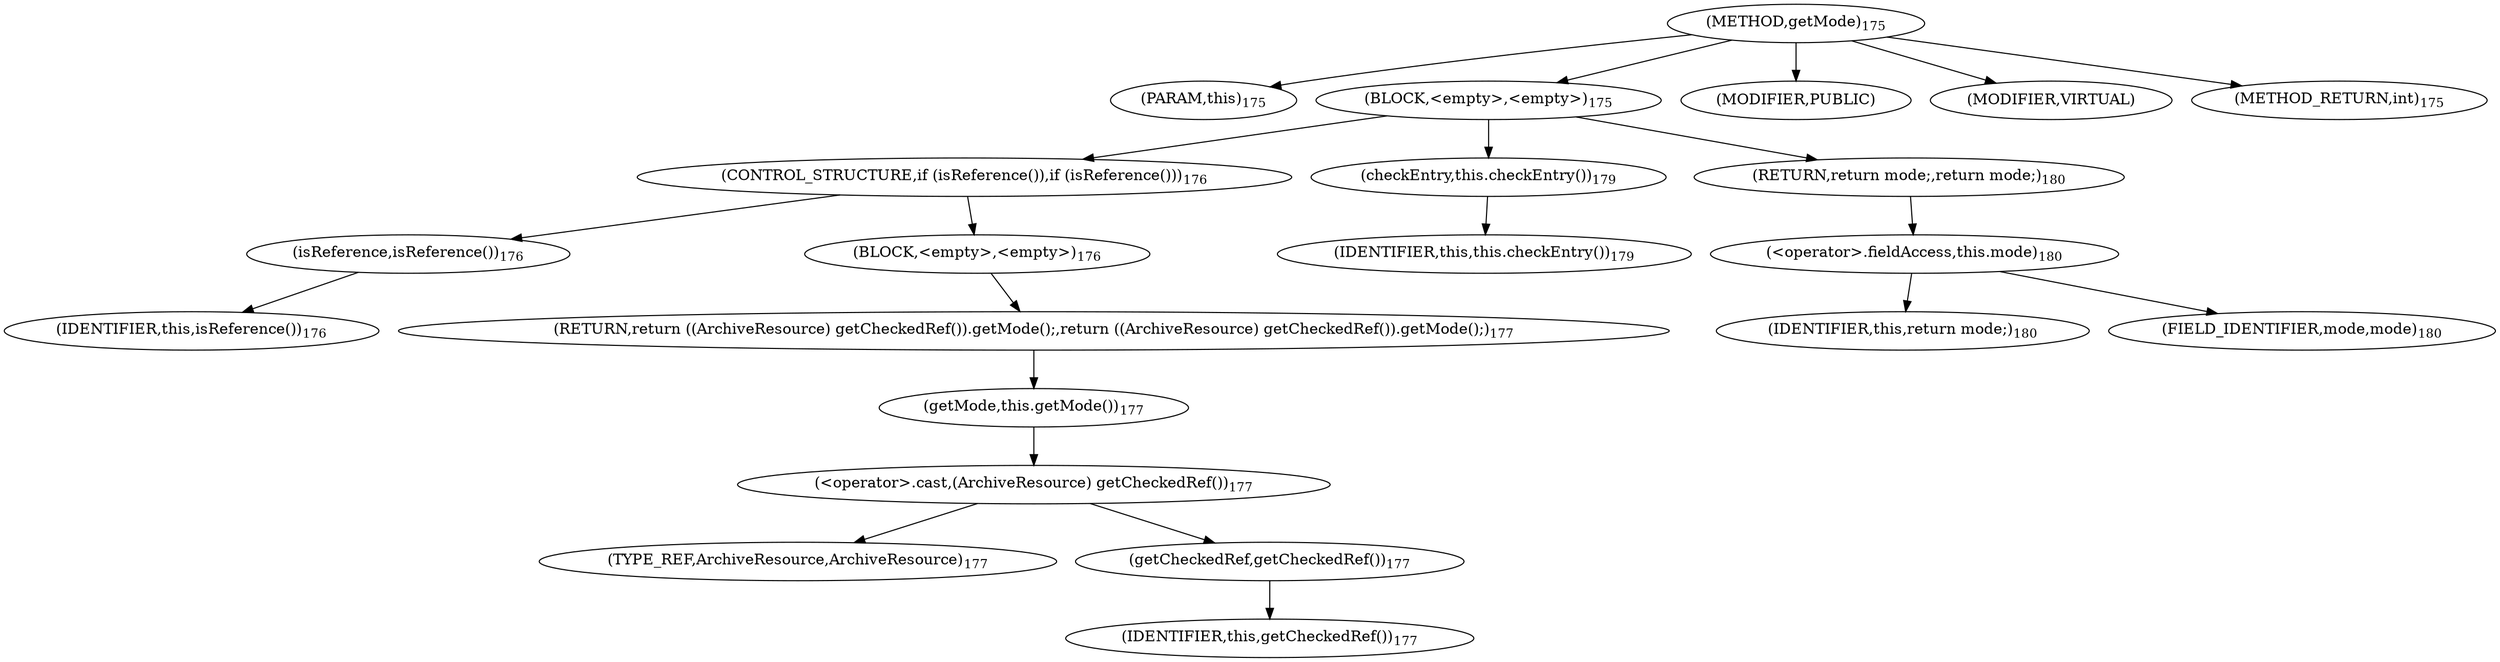 digraph "getMode" {  
"348" [label = <(METHOD,getMode)<SUB>175</SUB>> ]
"36" [label = <(PARAM,this)<SUB>175</SUB>> ]
"349" [label = <(BLOCK,&lt;empty&gt;,&lt;empty&gt;)<SUB>175</SUB>> ]
"350" [label = <(CONTROL_STRUCTURE,if (isReference()),if (isReference()))<SUB>176</SUB>> ]
"351" [label = <(isReference,isReference())<SUB>176</SUB>> ]
"35" [label = <(IDENTIFIER,this,isReference())<SUB>176</SUB>> ]
"352" [label = <(BLOCK,&lt;empty&gt;,&lt;empty&gt;)<SUB>176</SUB>> ]
"353" [label = <(RETURN,return ((ArchiveResource) getCheckedRef()).getMode();,return ((ArchiveResource) getCheckedRef()).getMode();)<SUB>177</SUB>> ]
"354" [label = <(getMode,this.getMode())<SUB>177</SUB>> ]
"355" [label = <(&lt;operator&gt;.cast,(ArchiveResource) getCheckedRef())<SUB>177</SUB>> ]
"356" [label = <(TYPE_REF,ArchiveResource,ArchiveResource)<SUB>177</SUB>> ]
"357" [label = <(getCheckedRef,getCheckedRef())<SUB>177</SUB>> ]
"37" [label = <(IDENTIFIER,this,getCheckedRef())<SUB>177</SUB>> ]
"358" [label = <(checkEntry,this.checkEntry())<SUB>179</SUB>> ]
"38" [label = <(IDENTIFIER,this,this.checkEntry())<SUB>179</SUB>> ]
"359" [label = <(RETURN,return mode;,return mode;)<SUB>180</SUB>> ]
"360" [label = <(&lt;operator&gt;.fieldAccess,this.mode)<SUB>180</SUB>> ]
"361" [label = <(IDENTIFIER,this,return mode;)<SUB>180</SUB>> ]
"362" [label = <(FIELD_IDENTIFIER,mode,mode)<SUB>180</SUB>> ]
"363" [label = <(MODIFIER,PUBLIC)> ]
"364" [label = <(MODIFIER,VIRTUAL)> ]
"365" [label = <(METHOD_RETURN,int)<SUB>175</SUB>> ]
  "348" -> "36" 
  "348" -> "349" 
  "348" -> "363" 
  "348" -> "364" 
  "348" -> "365" 
  "349" -> "350" 
  "349" -> "358" 
  "349" -> "359" 
  "350" -> "351" 
  "350" -> "352" 
  "351" -> "35" 
  "352" -> "353" 
  "353" -> "354" 
  "354" -> "355" 
  "355" -> "356" 
  "355" -> "357" 
  "357" -> "37" 
  "358" -> "38" 
  "359" -> "360" 
  "360" -> "361" 
  "360" -> "362" 
}
